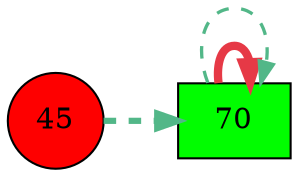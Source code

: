 digraph G{
rankdir=LR;
45 [style=filled, shape=circle, fillcolor="#fe0000", label="45"];
70 [style=filled, shape=box, fillcolor="#01fd00", label="70"];
70 -> 70 [color="#e63946",penwidth=4.00];
45 -> 70 [color="#52b788",style=dashed,penwidth=3.00];
70 -> 70 [color="#52b788",style=dashed,penwidth=1.59];
}